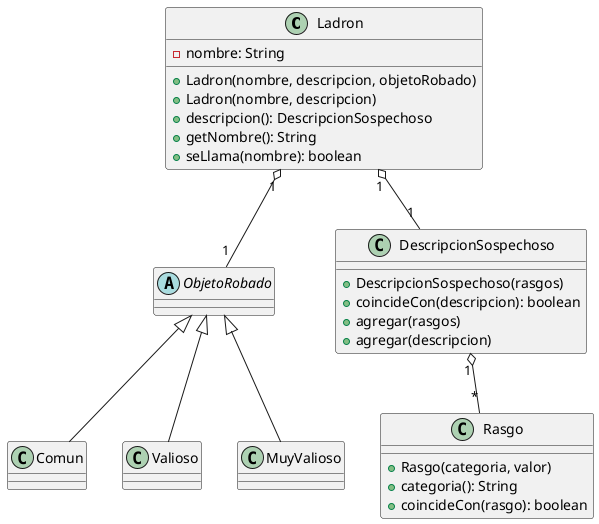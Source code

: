 @startuml

class Ladron {
    - nombre: String
    + Ladron(nombre, descripcion, objetoRobado)
    + Ladron(nombre, descripcion)
    + descripcion(): DescripcionSospechoso
    + getNombre(): String
    + seLlama(nombre): boolean
}

abstract class ObjetoRobado

class Comun extends ObjetoRobado
class Valioso extends ObjetoRobado
class MuyValioso extends ObjetoRobado

class DescripcionSospechoso {
    + DescripcionSospechoso(rasgos)
    + coincideCon(descripcion): boolean
    + agregar(rasgos)
    + agregar(descripcion)
}

class Rasgo {
    + Rasgo(categoria, valor)
    + categoria(): String
    + coincideCon(rasgo): boolean
}

Ladron "1" o-- "1" ObjetoRobado
Ladron "1" o-- "1" DescripcionSospechoso
DescripcionSospechoso "1" o-- "*" Rasgo

@enduml

